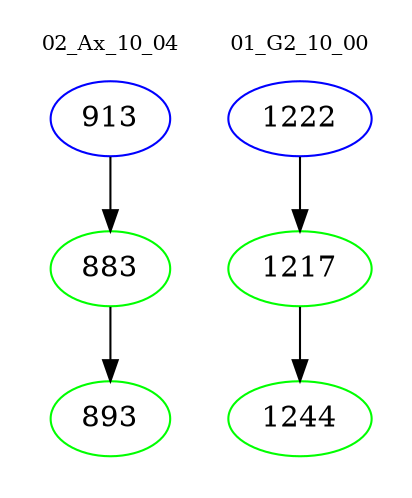 digraph{
subgraph cluster_0 {
color = white
label = "02_Ax_10_04";
fontsize=10;
T0_913 [label="913", color="blue"]
T0_913 -> T0_883 [color="black"]
T0_883 [label="883", color="green"]
T0_883 -> T0_893 [color="black"]
T0_893 [label="893", color="green"]
}
subgraph cluster_1 {
color = white
label = "01_G2_10_00";
fontsize=10;
T1_1222 [label="1222", color="blue"]
T1_1222 -> T1_1217 [color="black"]
T1_1217 [label="1217", color="green"]
T1_1217 -> T1_1244 [color="black"]
T1_1244 [label="1244", color="green"]
}
}
